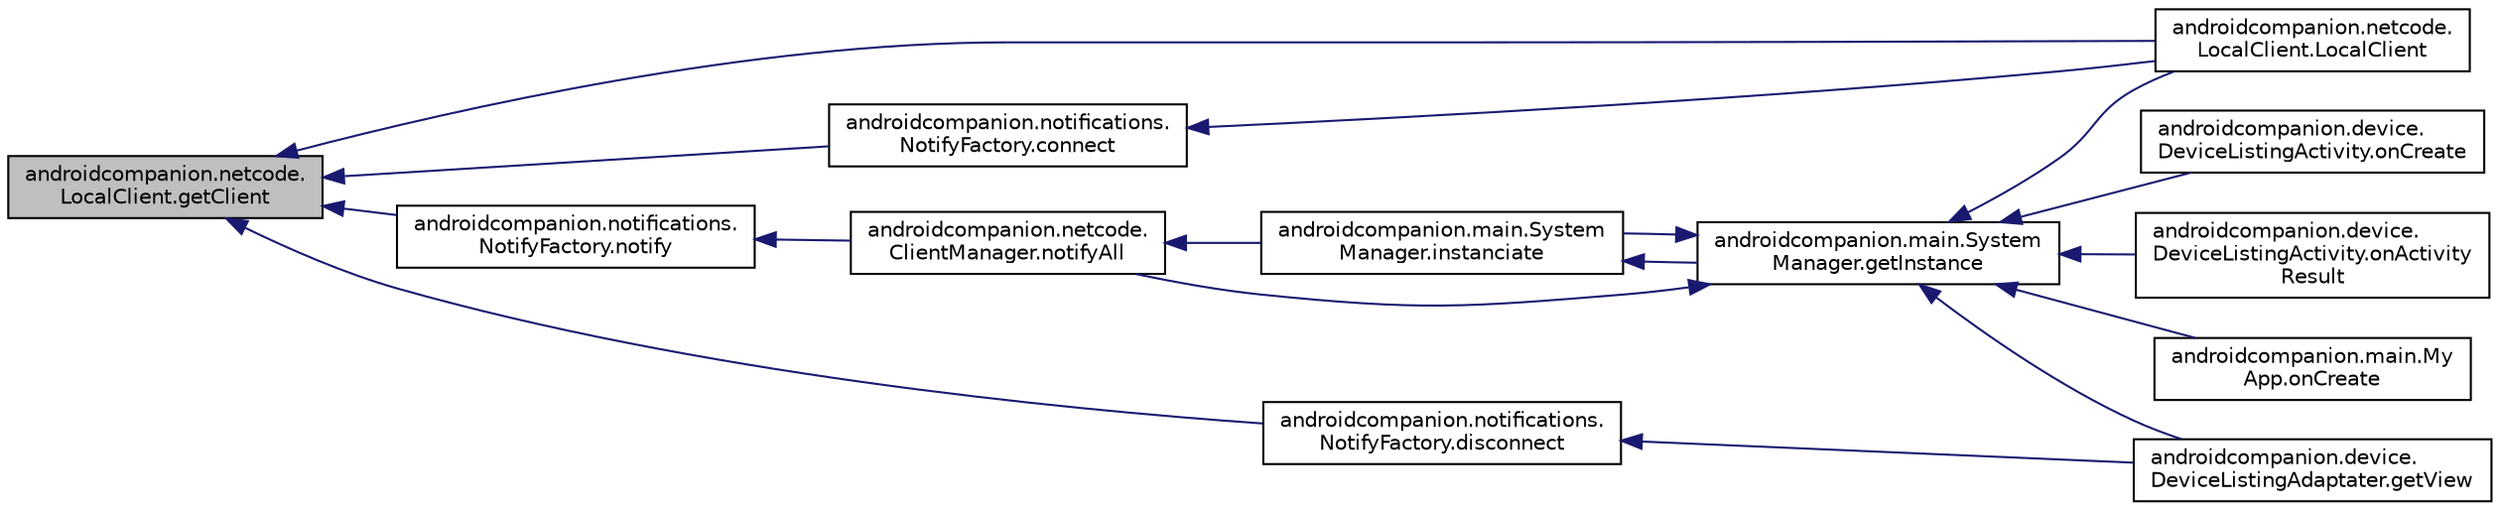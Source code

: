 digraph "androidcompanion.netcode.LocalClient.getClient"
{
  edge [fontname="Helvetica",fontsize="10",labelfontname="Helvetica",labelfontsize="10"];
  node [fontname="Helvetica",fontsize="10",shape=record];
  rankdir="LR";
  Node53 [label="androidcompanion.netcode.\lLocalClient.getClient",height=0.2,width=0.4,color="black", fillcolor="grey75", style="filled", fontcolor="black"];
  Node53 -> Node54 [dir="back",color="midnightblue",fontsize="10",style="solid",fontname="Helvetica"];
  Node54 [label="androidcompanion.netcode.\lLocalClient.LocalClient",height=0.2,width=0.4,color="black", fillcolor="white", style="filled",URL="$classandroidcompanion_1_1netcode_1_1_local_client.html#a2751233da0c797655acf10e41d7e26ba"];
  Node53 -> Node55 [dir="back",color="midnightblue",fontsize="10",style="solid",fontname="Helvetica"];
  Node55 [label="androidcompanion.notifications.\lNotifyFactory.connect",height=0.2,width=0.4,color="black", fillcolor="white", style="filled",URL="$classandroidcompanion_1_1notifications_1_1_notify_factory.html#afd3037bbdef16f9b76675fb69f914b6d"];
  Node55 -> Node54 [dir="back",color="midnightblue",fontsize="10",style="solid",fontname="Helvetica"];
  Node53 -> Node56 [dir="back",color="midnightblue",fontsize="10",style="solid",fontname="Helvetica"];
  Node56 [label="androidcompanion.notifications.\lNotifyFactory.disconnect",height=0.2,width=0.4,color="black", fillcolor="white", style="filled",URL="$classandroidcompanion_1_1notifications_1_1_notify_factory.html#a04f11e88660356027aeb525aad0c2db6"];
  Node56 -> Node57 [dir="back",color="midnightblue",fontsize="10",style="solid",fontname="Helvetica"];
  Node57 [label="androidcompanion.device.\lDeviceListingAdaptater.getView",height=0.2,width=0.4,color="black", fillcolor="white", style="filled",URL="$classandroidcompanion_1_1device_1_1_device_listing_adaptater.html#a76ab899b207cdcbaa61433de6dadbc17"];
  Node53 -> Node58 [dir="back",color="midnightblue",fontsize="10",style="solid",fontname="Helvetica"];
  Node58 [label="androidcompanion.notifications.\lNotifyFactory.notify",height=0.2,width=0.4,color="black", fillcolor="white", style="filled",URL="$classandroidcompanion_1_1notifications_1_1_notify_factory.html#a49e79b834ad1fd6bf6935ec169461c40"];
  Node58 -> Node59 [dir="back",color="midnightblue",fontsize="10",style="solid",fontname="Helvetica"];
  Node59 [label="androidcompanion.netcode.\lClientManager.notifyAll",height=0.2,width=0.4,color="black", fillcolor="white", style="filled",URL="$classandroidcompanion_1_1netcode_1_1_client_manager.html#ab26255e3f70eaf969f46c502ef4b40dc"];
  Node59 -> Node60 [dir="back",color="midnightblue",fontsize="10",style="solid",fontname="Helvetica"];
  Node60 [label="androidcompanion.main.System\lManager.instanciate",height=0.2,width=0.4,color="black", fillcolor="white", style="filled",URL="$classandroidcompanion_1_1main_1_1_system_manager.html#ae20ddab3b72f139dd7817ed6244f4c44"];
  Node60 -> Node61 [dir="back",color="midnightblue",fontsize="10",style="solid",fontname="Helvetica"];
  Node61 [label="androidcompanion.main.System\lManager.getInstance",height=0.2,width=0.4,color="black", fillcolor="white", style="filled",URL="$classandroidcompanion_1_1main_1_1_system_manager.html#a405e1e4153c59461f783495b9065df1a"];
  Node61 -> Node62 [dir="back",color="midnightblue",fontsize="10",style="solid",fontname="Helvetica"];
  Node62 [label="androidcompanion.device.\lDeviceListingActivity.onCreate",height=0.2,width=0.4,color="black", fillcolor="white", style="filled",URL="$classandroidcompanion_1_1device_1_1_device_listing_activity.html#af088218f7a3913bc881ce8893fb0d582"];
  Node61 -> Node63 [dir="back",color="midnightblue",fontsize="10",style="solid",fontname="Helvetica"];
  Node63 [label="androidcompanion.device.\lDeviceListingActivity.onActivity\lResult",height=0.2,width=0.4,color="black", fillcolor="white", style="filled",URL="$classandroidcompanion_1_1device_1_1_device_listing_activity.html#ad899e3ff2c3b424464a5114328b3234b"];
  Node61 -> Node57 [dir="back",color="midnightblue",fontsize="10",style="solid",fontname="Helvetica"];
  Node61 -> Node64 [dir="back",color="midnightblue",fontsize="10",style="solid",fontname="Helvetica"];
  Node64 [label="androidcompanion.main.My\lApp.onCreate",height=0.2,width=0.4,color="black", fillcolor="white", style="filled",URL="$classandroidcompanion_1_1main_1_1_my_app.html#aa99f4ac60eea3ab3da475bfdfc96ce95"];
  Node61 -> Node60 [dir="back",color="midnightblue",fontsize="10",style="solid",fontname="Helvetica"];
  Node61 -> Node59 [dir="back",color="midnightblue",fontsize="10",style="solid",fontname="Helvetica"];
  Node61 -> Node54 [dir="back",color="midnightblue",fontsize="10",style="solid",fontname="Helvetica"];
}
